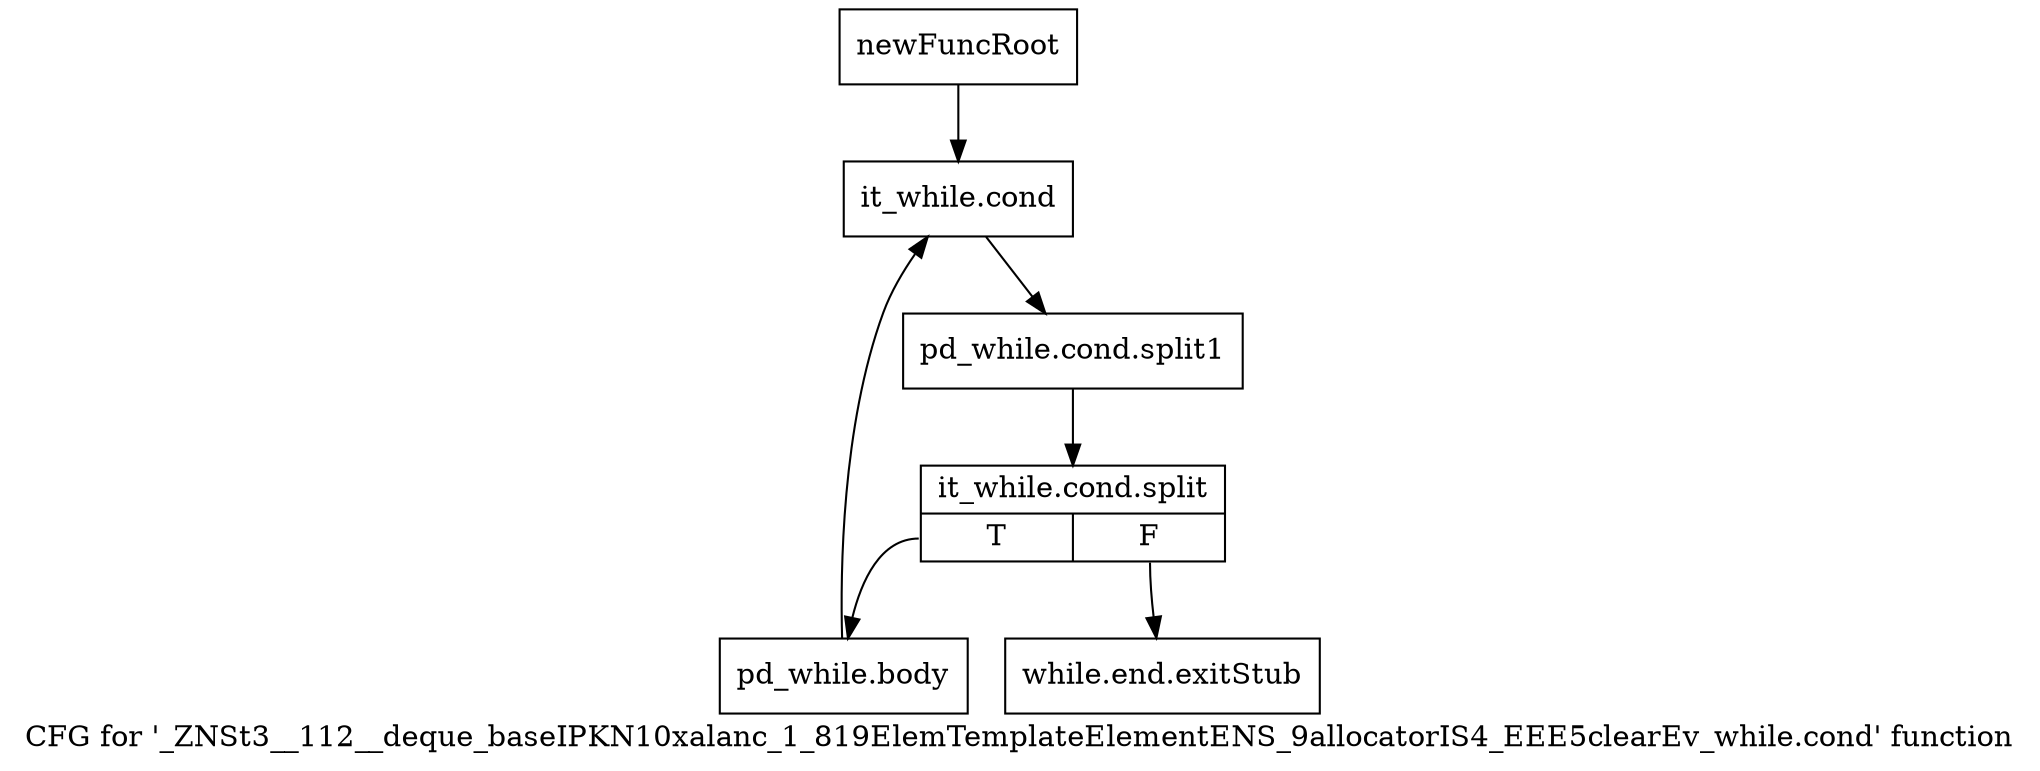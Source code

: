 digraph "CFG for '_ZNSt3__112__deque_baseIPKN10xalanc_1_819ElemTemplateElementENS_9allocatorIS4_EEE5clearEv_while.cond' function" {
	label="CFG for '_ZNSt3__112__deque_baseIPKN10xalanc_1_819ElemTemplateElementENS_9allocatorIS4_EEE5clearEv_while.cond' function";

	Node0xa070890 [shape=record,label="{newFuncRoot}"];
	Node0xa070890 -> Node0xa070930;
	Node0xa0708e0 [shape=record,label="{while.end.exitStub}"];
	Node0xa070930 [shape=record,label="{it_while.cond}"];
	Node0xa070930 -> Node0xd150020;
	Node0xd150020 [shape=record,label="{pd_while.cond.split1}"];
	Node0xd150020 -> Node0xd156230;
	Node0xd156230 [shape=record,label="{it_while.cond.split|{<s0>T|<s1>F}}"];
	Node0xd156230:s0 -> Node0xa070980;
	Node0xd156230:s1 -> Node0xa0708e0;
	Node0xa070980 [shape=record,label="{pd_while.body}"];
	Node0xa070980 -> Node0xa070930;
}
